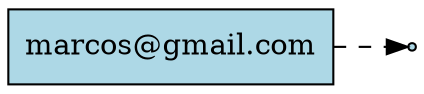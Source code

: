 digraph Pila {
  rankdir=LR;
  node [shape=record, style=filled, fillcolor=lightblue];
  nil [shape=point];
  "marcos@gmail.com" [label="marcos@gmail.com"];

  "marcos@gmail.com" -> nil [style=dashed];

}
